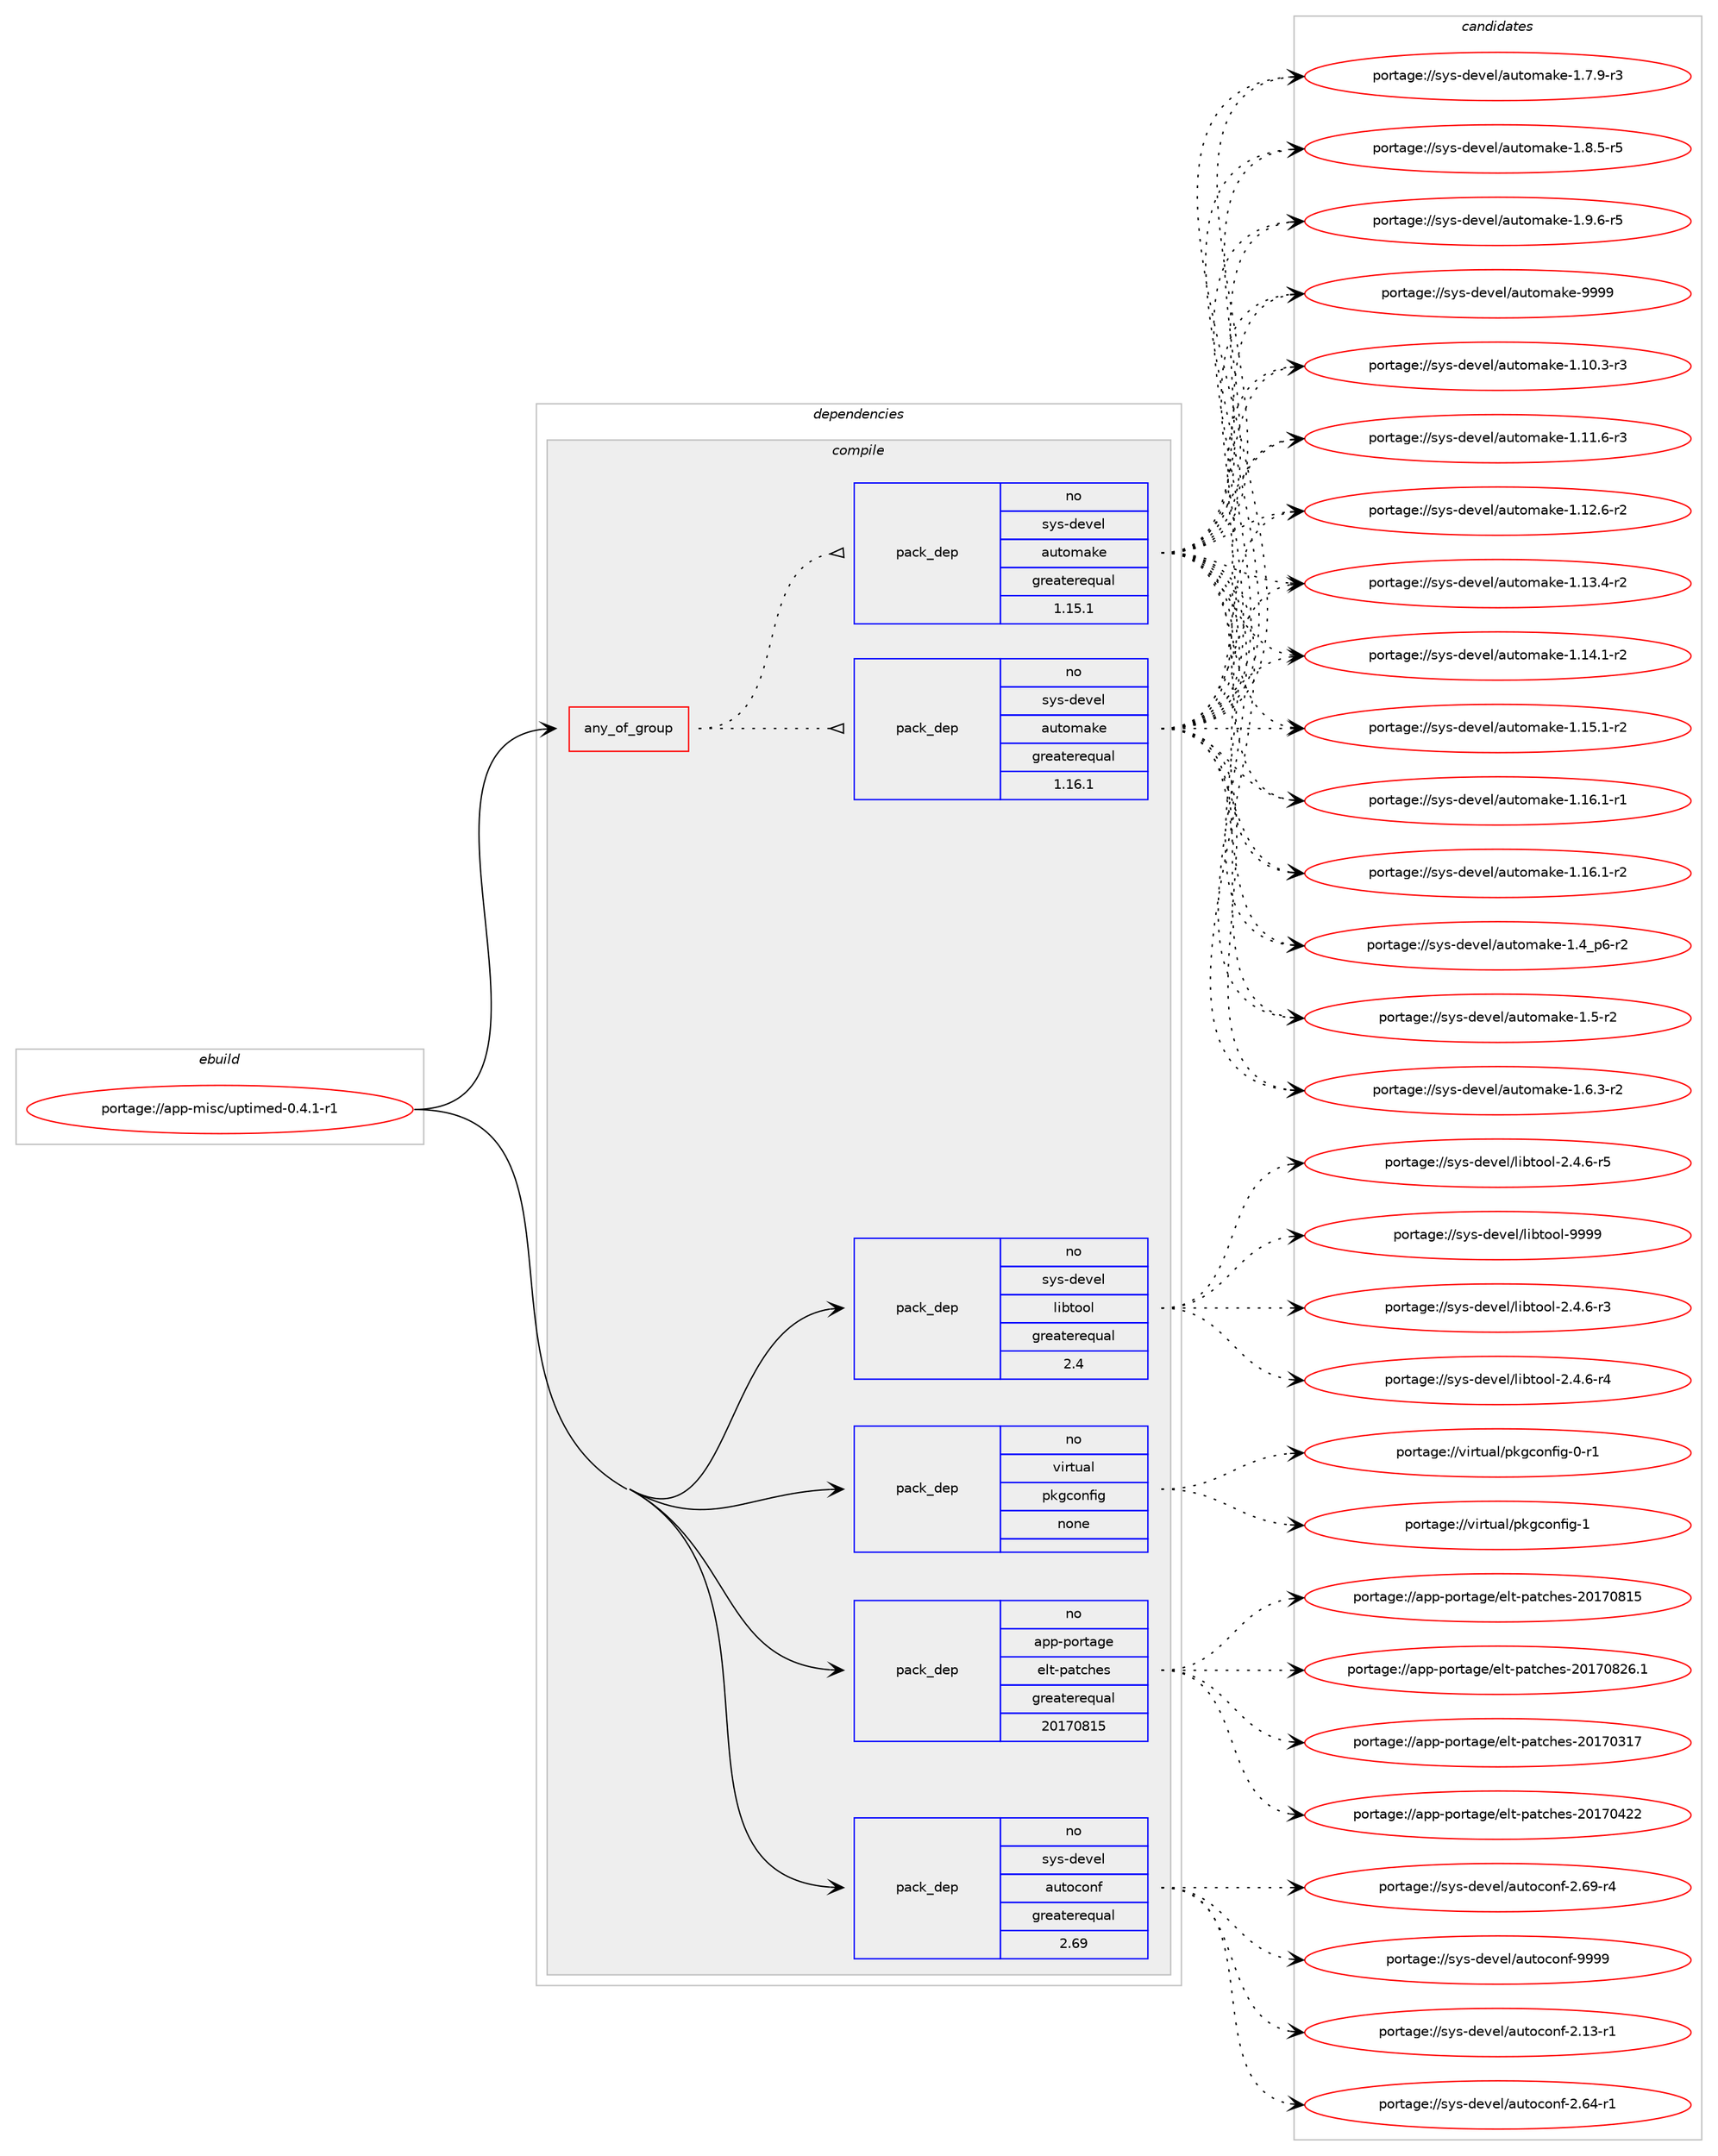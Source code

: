 digraph prolog {

# *************
# Graph options
# *************

newrank=true;
concentrate=true;
compound=true;
graph [rankdir=LR,fontname=Helvetica,fontsize=10,ranksep=1.5];#, ranksep=2.5, nodesep=0.2];
edge  [arrowhead=vee];
node  [fontname=Helvetica,fontsize=10];

# **********
# The ebuild
# **********

subgraph cluster_leftcol {
color=gray;
rank=same;
label=<<i>ebuild</i>>;
id [label="portage://app-misc/uptimed-0.4.1-r1", color=red, width=4, href="../app-misc/uptimed-0.4.1-r1.svg"];
}

# ****************
# The dependencies
# ****************

subgraph cluster_midcol {
color=gray;
label=<<i>dependencies</i>>;
subgraph cluster_compile {
fillcolor="#eeeeee";
style=filled;
label=<<i>compile</i>>;
subgraph any586 {
dependency36431 [label=<<TABLE BORDER="0" CELLBORDER="1" CELLSPACING="0" CELLPADDING="4"><TR><TD CELLPADDING="10">any_of_group</TD></TR></TABLE>>, shape=none, color=red];subgraph pack26717 {
dependency36432 [label=<<TABLE BORDER="0" CELLBORDER="1" CELLSPACING="0" CELLPADDING="4" WIDTH="220"><TR><TD ROWSPAN="6" CELLPADDING="30">pack_dep</TD></TR><TR><TD WIDTH="110">no</TD></TR><TR><TD>sys-devel</TD></TR><TR><TD>automake</TD></TR><TR><TD>greaterequal</TD></TR><TR><TD>1.16.1</TD></TR></TABLE>>, shape=none, color=blue];
}
dependency36431:e -> dependency36432:w [weight=20,style="dotted",arrowhead="oinv"];
subgraph pack26718 {
dependency36433 [label=<<TABLE BORDER="0" CELLBORDER="1" CELLSPACING="0" CELLPADDING="4" WIDTH="220"><TR><TD ROWSPAN="6" CELLPADDING="30">pack_dep</TD></TR><TR><TD WIDTH="110">no</TD></TR><TR><TD>sys-devel</TD></TR><TR><TD>automake</TD></TR><TR><TD>greaterequal</TD></TR><TR><TD>1.15.1</TD></TR></TABLE>>, shape=none, color=blue];
}
dependency36431:e -> dependency36433:w [weight=20,style="dotted",arrowhead="oinv"];
}
id:e -> dependency36431:w [weight=20,style="solid",arrowhead="vee"];
subgraph pack26719 {
dependency36434 [label=<<TABLE BORDER="0" CELLBORDER="1" CELLSPACING="0" CELLPADDING="4" WIDTH="220"><TR><TD ROWSPAN="6" CELLPADDING="30">pack_dep</TD></TR><TR><TD WIDTH="110">no</TD></TR><TR><TD>app-portage</TD></TR><TR><TD>elt-patches</TD></TR><TR><TD>greaterequal</TD></TR><TR><TD>20170815</TD></TR></TABLE>>, shape=none, color=blue];
}
id:e -> dependency36434:w [weight=20,style="solid",arrowhead="vee"];
subgraph pack26720 {
dependency36435 [label=<<TABLE BORDER="0" CELLBORDER="1" CELLSPACING="0" CELLPADDING="4" WIDTH="220"><TR><TD ROWSPAN="6" CELLPADDING="30">pack_dep</TD></TR><TR><TD WIDTH="110">no</TD></TR><TR><TD>sys-devel</TD></TR><TR><TD>autoconf</TD></TR><TR><TD>greaterequal</TD></TR><TR><TD>2.69</TD></TR></TABLE>>, shape=none, color=blue];
}
id:e -> dependency36435:w [weight=20,style="solid",arrowhead="vee"];
subgraph pack26721 {
dependency36436 [label=<<TABLE BORDER="0" CELLBORDER="1" CELLSPACING="0" CELLPADDING="4" WIDTH="220"><TR><TD ROWSPAN="6" CELLPADDING="30">pack_dep</TD></TR><TR><TD WIDTH="110">no</TD></TR><TR><TD>sys-devel</TD></TR><TR><TD>libtool</TD></TR><TR><TD>greaterequal</TD></TR><TR><TD>2.4</TD></TR></TABLE>>, shape=none, color=blue];
}
id:e -> dependency36436:w [weight=20,style="solid",arrowhead="vee"];
subgraph pack26722 {
dependency36437 [label=<<TABLE BORDER="0" CELLBORDER="1" CELLSPACING="0" CELLPADDING="4" WIDTH="220"><TR><TD ROWSPAN="6" CELLPADDING="30">pack_dep</TD></TR><TR><TD WIDTH="110">no</TD></TR><TR><TD>virtual</TD></TR><TR><TD>pkgconfig</TD></TR><TR><TD>none</TD></TR><TR><TD></TD></TR></TABLE>>, shape=none, color=blue];
}
id:e -> dependency36437:w [weight=20,style="solid",arrowhead="vee"];
}
subgraph cluster_compileandrun {
fillcolor="#eeeeee";
style=filled;
label=<<i>compile and run</i>>;
}
subgraph cluster_run {
fillcolor="#eeeeee";
style=filled;
label=<<i>run</i>>;
}
}

# **************
# The candidates
# **************

subgraph cluster_choices {
rank=same;
color=gray;
label=<<i>candidates</i>>;

subgraph choice26717 {
color=black;
nodesep=1;
choiceportage11512111545100101118101108479711711611110997107101454946494846514511451 [label="portage://sys-devel/automake-1.10.3-r3", color=red, width=4,href="../sys-devel/automake-1.10.3-r3.svg"];
choiceportage11512111545100101118101108479711711611110997107101454946494946544511451 [label="portage://sys-devel/automake-1.11.6-r3", color=red, width=4,href="../sys-devel/automake-1.11.6-r3.svg"];
choiceportage11512111545100101118101108479711711611110997107101454946495046544511450 [label="portage://sys-devel/automake-1.12.6-r2", color=red, width=4,href="../sys-devel/automake-1.12.6-r2.svg"];
choiceportage11512111545100101118101108479711711611110997107101454946495146524511450 [label="portage://sys-devel/automake-1.13.4-r2", color=red, width=4,href="../sys-devel/automake-1.13.4-r2.svg"];
choiceportage11512111545100101118101108479711711611110997107101454946495246494511450 [label="portage://sys-devel/automake-1.14.1-r2", color=red, width=4,href="../sys-devel/automake-1.14.1-r2.svg"];
choiceportage11512111545100101118101108479711711611110997107101454946495346494511450 [label="portage://sys-devel/automake-1.15.1-r2", color=red, width=4,href="../sys-devel/automake-1.15.1-r2.svg"];
choiceportage11512111545100101118101108479711711611110997107101454946495446494511449 [label="portage://sys-devel/automake-1.16.1-r1", color=red, width=4,href="../sys-devel/automake-1.16.1-r1.svg"];
choiceportage11512111545100101118101108479711711611110997107101454946495446494511450 [label="portage://sys-devel/automake-1.16.1-r2", color=red, width=4,href="../sys-devel/automake-1.16.1-r2.svg"];
choiceportage115121115451001011181011084797117116111109971071014549465295112544511450 [label="portage://sys-devel/automake-1.4_p6-r2", color=red, width=4,href="../sys-devel/automake-1.4_p6-r2.svg"];
choiceportage11512111545100101118101108479711711611110997107101454946534511450 [label="portage://sys-devel/automake-1.5-r2", color=red, width=4,href="../sys-devel/automake-1.5-r2.svg"];
choiceportage115121115451001011181011084797117116111109971071014549465446514511450 [label="portage://sys-devel/automake-1.6.3-r2", color=red, width=4,href="../sys-devel/automake-1.6.3-r2.svg"];
choiceportage115121115451001011181011084797117116111109971071014549465546574511451 [label="portage://sys-devel/automake-1.7.9-r3", color=red, width=4,href="../sys-devel/automake-1.7.9-r3.svg"];
choiceportage115121115451001011181011084797117116111109971071014549465646534511453 [label="portage://sys-devel/automake-1.8.5-r5", color=red, width=4,href="../sys-devel/automake-1.8.5-r5.svg"];
choiceportage115121115451001011181011084797117116111109971071014549465746544511453 [label="portage://sys-devel/automake-1.9.6-r5", color=red, width=4,href="../sys-devel/automake-1.9.6-r5.svg"];
choiceportage115121115451001011181011084797117116111109971071014557575757 [label="portage://sys-devel/automake-9999", color=red, width=4,href="../sys-devel/automake-9999.svg"];
dependency36432:e -> choiceportage11512111545100101118101108479711711611110997107101454946494846514511451:w [style=dotted,weight="100"];
dependency36432:e -> choiceportage11512111545100101118101108479711711611110997107101454946494946544511451:w [style=dotted,weight="100"];
dependency36432:e -> choiceportage11512111545100101118101108479711711611110997107101454946495046544511450:w [style=dotted,weight="100"];
dependency36432:e -> choiceportage11512111545100101118101108479711711611110997107101454946495146524511450:w [style=dotted,weight="100"];
dependency36432:e -> choiceportage11512111545100101118101108479711711611110997107101454946495246494511450:w [style=dotted,weight="100"];
dependency36432:e -> choiceportage11512111545100101118101108479711711611110997107101454946495346494511450:w [style=dotted,weight="100"];
dependency36432:e -> choiceportage11512111545100101118101108479711711611110997107101454946495446494511449:w [style=dotted,weight="100"];
dependency36432:e -> choiceportage11512111545100101118101108479711711611110997107101454946495446494511450:w [style=dotted,weight="100"];
dependency36432:e -> choiceportage115121115451001011181011084797117116111109971071014549465295112544511450:w [style=dotted,weight="100"];
dependency36432:e -> choiceportage11512111545100101118101108479711711611110997107101454946534511450:w [style=dotted,weight="100"];
dependency36432:e -> choiceportage115121115451001011181011084797117116111109971071014549465446514511450:w [style=dotted,weight="100"];
dependency36432:e -> choiceportage115121115451001011181011084797117116111109971071014549465546574511451:w [style=dotted,weight="100"];
dependency36432:e -> choiceportage115121115451001011181011084797117116111109971071014549465646534511453:w [style=dotted,weight="100"];
dependency36432:e -> choiceportage115121115451001011181011084797117116111109971071014549465746544511453:w [style=dotted,weight="100"];
dependency36432:e -> choiceportage115121115451001011181011084797117116111109971071014557575757:w [style=dotted,weight="100"];
}
subgraph choice26718 {
color=black;
nodesep=1;
choiceportage11512111545100101118101108479711711611110997107101454946494846514511451 [label="portage://sys-devel/automake-1.10.3-r3", color=red, width=4,href="../sys-devel/automake-1.10.3-r3.svg"];
choiceportage11512111545100101118101108479711711611110997107101454946494946544511451 [label="portage://sys-devel/automake-1.11.6-r3", color=red, width=4,href="../sys-devel/automake-1.11.6-r3.svg"];
choiceportage11512111545100101118101108479711711611110997107101454946495046544511450 [label="portage://sys-devel/automake-1.12.6-r2", color=red, width=4,href="../sys-devel/automake-1.12.6-r2.svg"];
choiceportage11512111545100101118101108479711711611110997107101454946495146524511450 [label="portage://sys-devel/automake-1.13.4-r2", color=red, width=4,href="../sys-devel/automake-1.13.4-r2.svg"];
choiceportage11512111545100101118101108479711711611110997107101454946495246494511450 [label="portage://sys-devel/automake-1.14.1-r2", color=red, width=4,href="../sys-devel/automake-1.14.1-r2.svg"];
choiceportage11512111545100101118101108479711711611110997107101454946495346494511450 [label="portage://sys-devel/automake-1.15.1-r2", color=red, width=4,href="../sys-devel/automake-1.15.1-r2.svg"];
choiceportage11512111545100101118101108479711711611110997107101454946495446494511449 [label="portage://sys-devel/automake-1.16.1-r1", color=red, width=4,href="../sys-devel/automake-1.16.1-r1.svg"];
choiceportage11512111545100101118101108479711711611110997107101454946495446494511450 [label="portage://sys-devel/automake-1.16.1-r2", color=red, width=4,href="../sys-devel/automake-1.16.1-r2.svg"];
choiceportage115121115451001011181011084797117116111109971071014549465295112544511450 [label="portage://sys-devel/automake-1.4_p6-r2", color=red, width=4,href="../sys-devel/automake-1.4_p6-r2.svg"];
choiceportage11512111545100101118101108479711711611110997107101454946534511450 [label="portage://sys-devel/automake-1.5-r2", color=red, width=4,href="../sys-devel/automake-1.5-r2.svg"];
choiceportage115121115451001011181011084797117116111109971071014549465446514511450 [label="portage://sys-devel/automake-1.6.3-r2", color=red, width=4,href="../sys-devel/automake-1.6.3-r2.svg"];
choiceportage115121115451001011181011084797117116111109971071014549465546574511451 [label="portage://sys-devel/automake-1.7.9-r3", color=red, width=4,href="../sys-devel/automake-1.7.9-r3.svg"];
choiceportage115121115451001011181011084797117116111109971071014549465646534511453 [label="portage://sys-devel/automake-1.8.5-r5", color=red, width=4,href="../sys-devel/automake-1.8.5-r5.svg"];
choiceportage115121115451001011181011084797117116111109971071014549465746544511453 [label="portage://sys-devel/automake-1.9.6-r5", color=red, width=4,href="../sys-devel/automake-1.9.6-r5.svg"];
choiceportage115121115451001011181011084797117116111109971071014557575757 [label="portage://sys-devel/automake-9999", color=red, width=4,href="../sys-devel/automake-9999.svg"];
dependency36433:e -> choiceportage11512111545100101118101108479711711611110997107101454946494846514511451:w [style=dotted,weight="100"];
dependency36433:e -> choiceportage11512111545100101118101108479711711611110997107101454946494946544511451:w [style=dotted,weight="100"];
dependency36433:e -> choiceportage11512111545100101118101108479711711611110997107101454946495046544511450:w [style=dotted,weight="100"];
dependency36433:e -> choiceportage11512111545100101118101108479711711611110997107101454946495146524511450:w [style=dotted,weight="100"];
dependency36433:e -> choiceportage11512111545100101118101108479711711611110997107101454946495246494511450:w [style=dotted,weight="100"];
dependency36433:e -> choiceportage11512111545100101118101108479711711611110997107101454946495346494511450:w [style=dotted,weight="100"];
dependency36433:e -> choiceportage11512111545100101118101108479711711611110997107101454946495446494511449:w [style=dotted,weight="100"];
dependency36433:e -> choiceportage11512111545100101118101108479711711611110997107101454946495446494511450:w [style=dotted,weight="100"];
dependency36433:e -> choiceportage115121115451001011181011084797117116111109971071014549465295112544511450:w [style=dotted,weight="100"];
dependency36433:e -> choiceportage11512111545100101118101108479711711611110997107101454946534511450:w [style=dotted,weight="100"];
dependency36433:e -> choiceportage115121115451001011181011084797117116111109971071014549465446514511450:w [style=dotted,weight="100"];
dependency36433:e -> choiceportage115121115451001011181011084797117116111109971071014549465546574511451:w [style=dotted,weight="100"];
dependency36433:e -> choiceportage115121115451001011181011084797117116111109971071014549465646534511453:w [style=dotted,weight="100"];
dependency36433:e -> choiceportage115121115451001011181011084797117116111109971071014549465746544511453:w [style=dotted,weight="100"];
dependency36433:e -> choiceportage115121115451001011181011084797117116111109971071014557575757:w [style=dotted,weight="100"];
}
subgraph choice26719 {
color=black;
nodesep=1;
choiceportage97112112451121111141169710310147101108116451129711699104101115455048495548514955 [label="portage://app-portage/elt-patches-20170317", color=red, width=4,href="../app-portage/elt-patches-20170317.svg"];
choiceportage97112112451121111141169710310147101108116451129711699104101115455048495548525050 [label="portage://app-portage/elt-patches-20170422", color=red, width=4,href="../app-portage/elt-patches-20170422.svg"];
choiceportage97112112451121111141169710310147101108116451129711699104101115455048495548564953 [label="portage://app-portage/elt-patches-20170815", color=red, width=4,href="../app-portage/elt-patches-20170815.svg"];
choiceportage971121124511211111411697103101471011081164511297116991041011154550484955485650544649 [label="portage://app-portage/elt-patches-20170826.1", color=red, width=4,href="../app-portage/elt-patches-20170826.1.svg"];
dependency36434:e -> choiceportage97112112451121111141169710310147101108116451129711699104101115455048495548514955:w [style=dotted,weight="100"];
dependency36434:e -> choiceportage97112112451121111141169710310147101108116451129711699104101115455048495548525050:w [style=dotted,weight="100"];
dependency36434:e -> choiceportage97112112451121111141169710310147101108116451129711699104101115455048495548564953:w [style=dotted,weight="100"];
dependency36434:e -> choiceportage971121124511211111411697103101471011081164511297116991041011154550484955485650544649:w [style=dotted,weight="100"];
}
subgraph choice26720 {
color=black;
nodesep=1;
choiceportage1151211154510010111810110847971171161119911111010245504649514511449 [label="portage://sys-devel/autoconf-2.13-r1", color=red, width=4,href="../sys-devel/autoconf-2.13-r1.svg"];
choiceportage1151211154510010111810110847971171161119911111010245504654524511449 [label="portage://sys-devel/autoconf-2.64-r1", color=red, width=4,href="../sys-devel/autoconf-2.64-r1.svg"];
choiceportage1151211154510010111810110847971171161119911111010245504654574511452 [label="portage://sys-devel/autoconf-2.69-r4", color=red, width=4,href="../sys-devel/autoconf-2.69-r4.svg"];
choiceportage115121115451001011181011084797117116111991111101024557575757 [label="portage://sys-devel/autoconf-9999", color=red, width=4,href="../sys-devel/autoconf-9999.svg"];
dependency36435:e -> choiceportage1151211154510010111810110847971171161119911111010245504649514511449:w [style=dotted,weight="100"];
dependency36435:e -> choiceportage1151211154510010111810110847971171161119911111010245504654524511449:w [style=dotted,weight="100"];
dependency36435:e -> choiceportage1151211154510010111810110847971171161119911111010245504654574511452:w [style=dotted,weight="100"];
dependency36435:e -> choiceportage115121115451001011181011084797117116111991111101024557575757:w [style=dotted,weight="100"];
}
subgraph choice26721 {
color=black;
nodesep=1;
choiceportage1151211154510010111810110847108105981161111111084550465246544511451 [label="portage://sys-devel/libtool-2.4.6-r3", color=red, width=4,href="../sys-devel/libtool-2.4.6-r3.svg"];
choiceportage1151211154510010111810110847108105981161111111084550465246544511452 [label="portage://sys-devel/libtool-2.4.6-r4", color=red, width=4,href="../sys-devel/libtool-2.4.6-r4.svg"];
choiceportage1151211154510010111810110847108105981161111111084550465246544511453 [label="portage://sys-devel/libtool-2.4.6-r5", color=red, width=4,href="../sys-devel/libtool-2.4.6-r5.svg"];
choiceportage1151211154510010111810110847108105981161111111084557575757 [label="portage://sys-devel/libtool-9999", color=red, width=4,href="../sys-devel/libtool-9999.svg"];
dependency36436:e -> choiceportage1151211154510010111810110847108105981161111111084550465246544511451:w [style=dotted,weight="100"];
dependency36436:e -> choiceportage1151211154510010111810110847108105981161111111084550465246544511452:w [style=dotted,weight="100"];
dependency36436:e -> choiceportage1151211154510010111810110847108105981161111111084550465246544511453:w [style=dotted,weight="100"];
dependency36436:e -> choiceportage1151211154510010111810110847108105981161111111084557575757:w [style=dotted,weight="100"];
}
subgraph choice26722 {
color=black;
nodesep=1;
choiceportage11810511411611797108471121071039911111010210510345484511449 [label="portage://virtual/pkgconfig-0-r1", color=red, width=4,href="../virtual/pkgconfig-0-r1.svg"];
choiceportage1181051141161179710847112107103991111101021051034549 [label="portage://virtual/pkgconfig-1", color=red, width=4,href="../virtual/pkgconfig-1.svg"];
dependency36437:e -> choiceportage11810511411611797108471121071039911111010210510345484511449:w [style=dotted,weight="100"];
dependency36437:e -> choiceportage1181051141161179710847112107103991111101021051034549:w [style=dotted,weight="100"];
}
}

}
